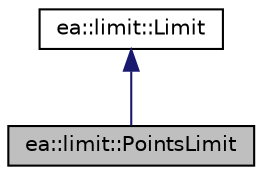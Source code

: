 digraph "ea::limit::PointsLimit"
{
 // LATEX_PDF_SIZE
  edge [fontname="Helvetica",fontsize="10",labelfontname="Helvetica",labelfontsize="10"];
  node [fontname="Helvetica",fontsize="10",shape=record];
  Node1 [label="ea::limit::PointsLimit",height=0.2,width=0.4,color="black", fillcolor="grey75", style="filled", fontcolor="black",tooltip="This limit controls the execution by limiting the number of total (inaccurate!) points visited."];
  Node2 -> Node1 [dir="back",color="midnightblue",fontsize="10",style="solid"];
  Node2 [label="ea::limit::Limit",height=0.2,width=0.4,color="black", fillcolor="white", style="filled",URL="$classea_1_1limit_1_1Limit.html",tooltip="This is an interface for all limits that control the execution of an algorithm."];
}
